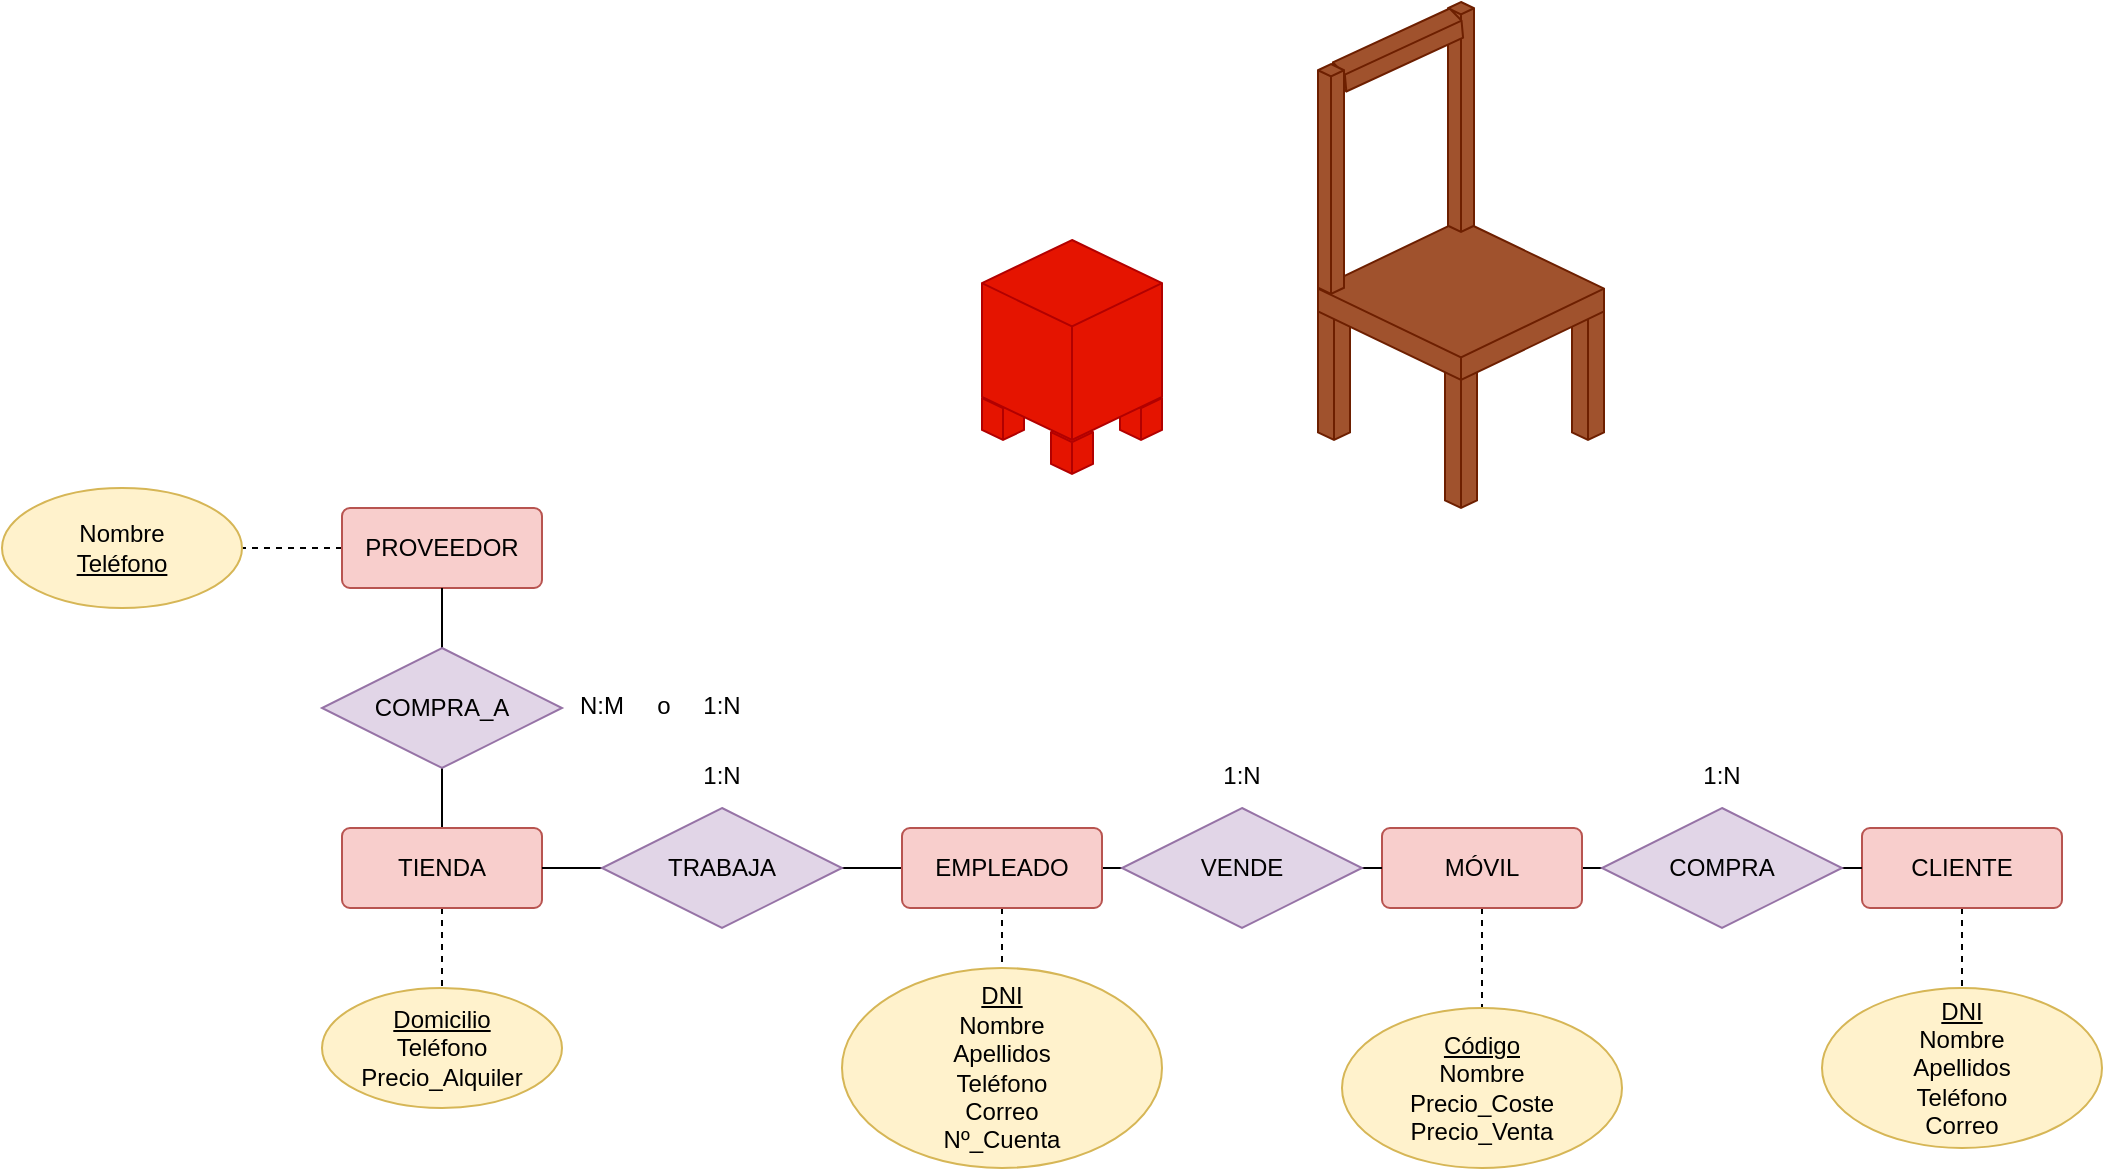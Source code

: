 <mxfile version="20.4.0" type="github">
  <diagram id="R2lEEEUBdFMjLlhIrx00" name="Page-1">
    <mxGraphModel dx="620" dy="329" grid="1" gridSize="10" guides="1" tooltips="1" connect="1" arrows="0" fold="1" page="1" pageScale="1" pageWidth="1169" pageHeight="827" math="0" shadow="0" extFonts="Permanent Marker^https://fonts.googleapis.com/css?family=Permanent+Marker">
      <root>
        <mxCell id="0" />
        <mxCell id="1" parent="0" />
        <mxCell id="_0ClzWE6ZuNeaNiOkw28-49" value="" style="html=1;whiteSpace=wrap;shape=isoCube2;backgroundOutline=1;isoAngle=15;rounded=0;fillColor=#a0522d;fontColor=#ffffff;strokeColor=#6D1F00;" vertex="1" parent="1">
          <mxGeometry x="717" y="146" width="16" height="74" as="geometry" />
        </mxCell>
        <mxCell id="_0ClzWE6ZuNeaNiOkw28-48" value="" style="html=1;whiteSpace=wrap;shape=isoCube2;backgroundOutline=1;isoAngle=15;rounded=0;fillColor=#a0522d;fontColor=#ffffff;strokeColor=#6D1F00;" vertex="1" parent="1">
          <mxGeometry x="844" y="146" width="16" height="74" as="geometry" />
        </mxCell>
        <mxCell id="_0ClzWE6ZuNeaNiOkw28-16" style="edgeStyle=orthogonalEdgeStyle;rounded=0;orthogonalLoop=1;jettySize=auto;html=1;exitX=0.5;exitY=1;exitDx=0;exitDy=0;entryX=0.5;entryY=0;entryDx=0;entryDy=0;dashed=1;endArrow=none;endFill=0;" edge="1" parent="1" source="_0ClzWE6ZuNeaNiOkw28-2" target="_0ClzWE6ZuNeaNiOkw28-15">
          <mxGeometry relative="1" as="geometry" />
        </mxCell>
        <mxCell id="_0ClzWE6ZuNeaNiOkw28-21" style="edgeStyle=orthogonalEdgeStyle;rounded=0;orthogonalLoop=1;jettySize=auto;html=1;exitX=0;exitY=0.5;exitDx=0;exitDy=0;entryX=1;entryY=0.5;entryDx=0;entryDy=0;endArrow=none;endFill=0;" edge="1" parent="1" source="_0ClzWE6ZuNeaNiOkw28-2" target="_0ClzWE6ZuNeaNiOkw28-20">
          <mxGeometry relative="1" as="geometry" />
        </mxCell>
        <mxCell id="_0ClzWE6ZuNeaNiOkw28-24" style="edgeStyle=orthogonalEdgeStyle;rounded=0;orthogonalLoop=1;jettySize=auto;html=1;exitX=1;exitY=0.5;exitDx=0;exitDy=0;entryX=0;entryY=0.5;entryDx=0;entryDy=0;endArrow=none;endFill=0;" edge="1" parent="1" source="_0ClzWE6ZuNeaNiOkw28-2" target="_0ClzWE6ZuNeaNiOkw28-23">
          <mxGeometry relative="1" as="geometry" />
        </mxCell>
        <mxCell id="_0ClzWE6ZuNeaNiOkw28-2" value="EMPLEADO" style="rounded=1;arcSize=10;whiteSpace=wrap;html=1;align=center;fillColor=#f8cecc;strokeColor=#b85450;" vertex="1" parent="1">
          <mxGeometry x="509" y="414" width="100" height="40" as="geometry" />
        </mxCell>
        <mxCell id="_0ClzWE6ZuNeaNiOkw28-14" style="edgeStyle=orthogonalEdgeStyle;rounded=0;orthogonalLoop=1;jettySize=auto;html=1;exitX=0.5;exitY=1;exitDx=0;exitDy=0;entryX=0.5;entryY=0;entryDx=0;entryDy=0;dashed=1;endArrow=none;endFill=0;" edge="1" parent="1" source="_0ClzWE6ZuNeaNiOkw28-3" target="_0ClzWE6ZuNeaNiOkw28-13">
          <mxGeometry relative="1" as="geometry" />
        </mxCell>
        <mxCell id="_0ClzWE6ZuNeaNiOkw28-3" value="CLIENTE" style="rounded=1;arcSize=10;whiteSpace=wrap;html=1;align=center;fillColor=#f8cecc;strokeColor=#b85450;" vertex="1" parent="1">
          <mxGeometry x="989" y="414" width="100" height="40" as="geometry" />
        </mxCell>
        <mxCell id="_0ClzWE6ZuNeaNiOkw28-8" style="edgeStyle=orthogonalEdgeStyle;rounded=0;orthogonalLoop=1;jettySize=auto;html=1;exitX=0.5;exitY=1;exitDx=0;exitDy=0;entryX=0.5;entryY=0;entryDx=0;entryDy=0;endArrow=none;endFill=0;dashed=1;" edge="1" parent="1" source="_0ClzWE6ZuNeaNiOkw28-4" target="_0ClzWE6ZuNeaNiOkw28-7">
          <mxGeometry relative="1" as="geometry" />
        </mxCell>
        <mxCell id="_0ClzWE6ZuNeaNiOkw28-27" style="edgeStyle=orthogonalEdgeStyle;rounded=0;orthogonalLoop=1;jettySize=auto;html=1;exitX=1;exitY=0.5;exitDx=0;exitDy=0;entryX=0;entryY=0.5;entryDx=0;entryDy=0;endArrow=none;endFill=0;" edge="1" parent="1" source="_0ClzWE6ZuNeaNiOkw28-4" target="_0ClzWE6ZuNeaNiOkw28-26">
          <mxGeometry relative="1" as="geometry" />
        </mxCell>
        <mxCell id="_0ClzWE6ZuNeaNiOkw28-4" value="MÓVIL" style="rounded=1;arcSize=10;whiteSpace=wrap;html=1;align=center;fillColor=#f8cecc;strokeColor=#b85450;" vertex="1" parent="1">
          <mxGeometry x="749" y="414" width="100" height="40" as="geometry" />
        </mxCell>
        <mxCell id="_0ClzWE6ZuNeaNiOkw28-12" style="edgeStyle=orthogonalEdgeStyle;rounded=0;orthogonalLoop=1;jettySize=auto;html=1;exitX=0;exitY=0.5;exitDx=0;exitDy=0;entryX=1;entryY=0.5;entryDx=0;entryDy=0;dashed=1;endArrow=none;endFill=0;" edge="1" parent="1" source="_0ClzWE6ZuNeaNiOkw28-5" target="_0ClzWE6ZuNeaNiOkw28-11">
          <mxGeometry relative="1" as="geometry" />
        </mxCell>
        <mxCell id="_0ClzWE6ZuNeaNiOkw28-5" value="PROVEEDOR" style="rounded=1;arcSize=10;whiteSpace=wrap;html=1;align=center;fillColor=#f8cecc;strokeColor=#b85450;" vertex="1" parent="1">
          <mxGeometry x="229" y="254" width="100" height="40" as="geometry" />
        </mxCell>
        <mxCell id="_0ClzWE6ZuNeaNiOkw28-10" style="edgeStyle=orthogonalEdgeStyle;rounded=0;orthogonalLoop=1;jettySize=auto;html=1;exitX=0.5;exitY=1;exitDx=0;exitDy=0;entryX=0.5;entryY=0;entryDx=0;entryDy=0;dashed=1;endArrow=none;endFill=0;" edge="1" parent="1" source="_0ClzWE6ZuNeaNiOkw28-6" target="_0ClzWE6ZuNeaNiOkw28-9">
          <mxGeometry relative="1" as="geometry" />
        </mxCell>
        <mxCell id="_0ClzWE6ZuNeaNiOkw28-18" style="edgeStyle=orthogonalEdgeStyle;rounded=0;orthogonalLoop=1;jettySize=auto;html=1;exitX=0.5;exitY=0;exitDx=0;exitDy=0;entryX=0.5;entryY=1;entryDx=0;entryDy=0;endArrow=none;endFill=0;" edge="1" parent="1" source="_0ClzWE6ZuNeaNiOkw28-6" target="_0ClzWE6ZuNeaNiOkw28-17">
          <mxGeometry relative="1" as="geometry" />
        </mxCell>
        <mxCell id="_0ClzWE6ZuNeaNiOkw28-6" value="TIENDA" style="rounded=1;arcSize=10;whiteSpace=wrap;html=1;align=center;fillColor=#f8cecc;strokeColor=#b85450;" vertex="1" parent="1">
          <mxGeometry x="229" y="414" width="100" height="40" as="geometry" />
        </mxCell>
        <mxCell id="_0ClzWE6ZuNeaNiOkw28-7" value="&lt;u&gt;Código&lt;/u&gt;&lt;br&gt;Nombre&lt;br&gt;Precio_Coste&lt;br&gt;Precio_Venta" style="ellipse;whiteSpace=wrap;html=1;align=center;rounded=0;fillColor=#fff2cc;strokeColor=#d6b656;" vertex="1" parent="1">
          <mxGeometry x="729" y="504" width="140" height="80" as="geometry" />
        </mxCell>
        <mxCell id="_0ClzWE6ZuNeaNiOkw28-9" value="&lt;u&gt;Domicilio&lt;/u&gt;&lt;br&gt;Teléfono&lt;br&gt;Precio_Alquiler" style="ellipse;whiteSpace=wrap;html=1;align=center;rounded=0;fillColor=#fff2cc;strokeColor=#d6b656;" vertex="1" parent="1">
          <mxGeometry x="219" y="494" width="120" height="60" as="geometry" />
        </mxCell>
        <mxCell id="_0ClzWE6ZuNeaNiOkw28-11" value="Nombre&lt;br&gt;&lt;u&gt;Teléfono&lt;/u&gt;" style="ellipse;whiteSpace=wrap;html=1;align=center;rounded=0;fillColor=#fff2cc;strokeColor=#d6b656;" vertex="1" parent="1">
          <mxGeometry x="59" y="244" width="120" height="60" as="geometry" />
        </mxCell>
        <mxCell id="_0ClzWE6ZuNeaNiOkw28-13" value="&lt;u&gt;DNI&lt;/u&gt;&lt;br&gt;Nombre&lt;br&gt;Apellidos&lt;br&gt;Teléfono&lt;br&gt;Correo" style="ellipse;whiteSpace=wrap;html=1;align=center;rounded=0;fillColor=#fff2cc;strokeColor=#d6b656;" vertex="1" parent="1">
          <mxGeometry x="969" y="494" width="140" height="80" as="geometry" />
        </mxCell>
        <mxCell id="_0ClzWE6ZuNeaNiOkw28-15" value="&lt;u&gt;DNI&lt;/u&gt;&lt;br&gt;Nombre&lt;br&gt;Apellidos&lt;br&gt;Teléfono&lt;br&gt;Correo&lt;br&gt;Nº_Cuenta" style="ellipse;whiteSpace=wrap;html=1;align=center;rounded=0;fillColor=#fff2cc;strokeColor=#d6b656;" vertex="1" parent="1">
          <mxGeometry x="479" y="484" width="160" height="100" as="geometry" />
        </mxCell>
        <mxCell id="_0ClzWE6ZuNeaNiOkw28-19" style="edgeStyle=orthogonalEdgeStyle;rounded=0;orthogonalLoop=1;jettySize=auto;html=1;exitX=0.5;exitY=0;exitDx=0;exitDy=0;entryX=0.5;entryY=1;entryDx=0;entryDy=0;endArrow=none;endFill=0;" edge="1" parent="1" source="_0ClzWE6ZuNeaNiOkw28-17" target="_0ClzWE6ZuNeaNiOkw28-5">
          <mxGeometry relative="1" as="geometry" />
        </mxCell>
        <mxCell id="_0ClzWE6ZuNeaNiOkw28-17" value="COMPRA_A" style="shape=rhombus;perimeter=rhombusPerimeter;whiteSpace=wrap;html=1;align=center;rounded=0;fillColor=#e1d5e7;strokeColor=#9673a6;" vertex="1" parent="1">
          <mxGeometry x="219" y="324" width="120" height="60" as="geometry" />
        </mxCell>
        <mxCell id="_0ClzWE6ZuNeaNiOkw28-22" style="edgeStyle=orthogonalEdgeStyle;rounded=0;orthogonalLoop=1;jettySize=auto;html=1;exitX=0;exitY=0.5;exitDx=0;exitDy=0;entryX=1;entryY=0.5;entryDx=0;entryDy=0;endArrow=none;endFill=0;" edge="1" parent="1" source="_0ClzWE6ZuNeaNiOkw28-20" target="_0ClzWE6ZuNeaNiOkw28-6">
          <mxGeometry relative="1" as="geometry" />
        </mxCell>
        <mxCell id="_0ClzWE6ZuNeaNiOkw28-20" value="TRABAJA" style="shape=rhombus;perimeter=rhombusPerimeter;whiteSpace=wrap;html=1;align=center;rounded=0;fillColor=#e1d5e7;strokeColor=#9673a6;" vertex="1" parent="1">
          <mxGeometry x="359" y="404" width="120" height="60" as="geometry" />
        </mxCell>
        <mxCell id="_0ClzWE6ZuNeaNiOkw28-25" style="edgeStyle=orthogonalEdgeStyle;rounded=0;orthogonalLoop=1;jettySize=auto;html=1;exitX=1;exitY=0.5;exitDx=0;exitDy=0;entryX=0;entryY=0.5;entryDx=0;entryDy=0;endArrow=none;endFill=0;" edge="1" parent="1" source="_0ClzWE6ZuNeaNiOkw28-23" target="_0ClzWE6ZuNeaNiOkw28-4">
          <mxGeometry relative="1" as="geometry" />
        </mxCell>
        <mxCell id="_0ClzWE6ZuNeaNiOkw28-23" value="VENDE" style="shape=rhombus;perimeter=rhombusPerimeter;whiteSpace=wrap;html=1;align=center;rounded=0;fillColor=#e1d5e7;strokeColor=#9673a6;" vertex="1" parent="1">
          <mxGeometry x="619" y="404" width="120" height="60" as="geometry" />
        </mxCell>
        <mxCell id="_0ClzWE6ZuNeaNiOkw28-28" style="edgeStyle=orthogonalEdgeStyle;rounded=0;orthogonalLoop=1;jettySize=auto;html=1;exitX=1;exitY=0.5;exitDx=0;exitDy=0;entryX=0;entryY=0.5;entryDx=0;entryDy=0;endArrow=none;endFill=0;" edge="1" parent="1" source="_0ClzWE6ZuNeaNiOkw28-26" target="_0ClzWE6ZuNeaNiOkw28-3">
          <mxGeometry relative="1" as="geometry" />
        </mxCell>
        <mxCell id="_0ClzWE6ZuNeaNiOkw28-26" value="COMPRA" style="shape=rhombus;perimeter=rhombusPerimeter;whiteSpace=wrap;html=1;align=center;rounded=0;fillColor=#e1d5e7;strokeColor=#9673a6;" vertex="1" parent="1">
          <mxGeometry x="859" y="404" width="120" height="60" as="geometry" />
        </mxCell>
        <mxCell id="_0ClzWE6ZuNeaNiOkw28-29" value="1:N" style="text;strokeColor=none;fillColor=none;spacingLeft=4;spacingRight=4;overflow=hidden;rotatable=0;points=[[0,0.5],[1,0.5]];portConstraint=eastwest;fontSize=12;rounded=0;align=center;" vertex="1" parent="1">
          <mxGeometry x="899" y="374" width="40" height="30" as="geometry" />
        </mxCell>
        <mxCell id="_0ClzWE6ZuNeaNiOkw28-30" value="1:N" style="text;strokeColor=none;fillColor=none;spacingLeft=4;spacingRight=4;overflow=hidden;rotatable=0;points=[[0,0.5],[1,0.5]];portConstraint=eastwest;fontSize=12;rounded=0;align=center;" vertex="1" parent="1">
          <mxGeometry x="659" y="374" width="40" height="30" as="geometry" />
        </mxCell>
        <mxCell id="_0ClzWE6ZuNeaNiOkw28-31" value="1:N" style="text;strokeColor=none;fillColor=none;spacingLeft=4;spacingRight=4;overflow=hidden;rotatable=0;points=[[0,0.5],[1,0.5]];portConstraint=eastwest;fontSize=12;rounded=0;align=center;" vertex="1" parent="1">
          <mxGeometry x="399" y="374" width="40" height="30" as="geometry" />
        </mxCell>
        <mxCell id="_0ClzWE6ZuNeaNiOkw28-32" value="N:M" style="text;strokeColor=none;fillColor=none;spacingLeft=4;spacingRight=4;overflow=hidden;rotatable=0;points=[[0,0.5],[1,0.5]];portConstraint=eastwest;fontSize=12;rounded=0;align=center;" vertex="1" parent="1">
          <mxGeometry x="339" y="339" width="40" height="30" as="geometry" />
        </mxCell>
        <mxCell id="_0ClzWE6ZuNeaNiOkw28-35" value="1:N" style="text;strokeColor=none;fillColor=none;spacingLeft=4;spacingRight=4;overflow=hidden;rotatable=0;points=[[0,0.5],[1,0.5]];portConstraint=eastwest;fontSize=12;rounded=0;align=center;" vertex="1" parent="1">
          <mxGeometry x="399" y="339" width="40" height="30" as="geometry" />
        </mxCell>
        <mxCell id="_0ClzWE6ZuNeaNiOkw28-36" value="o" style="text;html=1;strokeColor=none;fillColor=none;align=center;verticalAlign=middle;whiteSpace=wrap;rounded=0;" vertex="1" parent="1">
          <mxGeometry x="360" y="338" width="60" height="30" as="geometry" />
        </mxCell>
        <mxCell id="_0ClzWE6ZuNeaNiOkw28-42" value="" style="html=1;whiteSpace=wrap;shape=isoCube2;backgroundOutline=1;isoAngle=15;rounded=0;fillColor=#e51400;fontColor=#ffffff;strokeColor=#B20000;" vertex="1" parent="1">
          <mxGeometry x="549" y="194" width="21" height="26" as="geometry" />
        </mxCell>
        <mxCell id="_0ClzWE6ZuNeaNiOkw28-43" value="" style="html=1;whiteSpace=wrap;shape=isoCube2;backgroundOutline=1;isoAngle=15;rounded=0;" vertex="1" parent="1">
          <mxGeometry x="583.5" y="178" width="21" height="26" as="geometry" />
        </mxCell>
        <mxCell id="_0ClzWE6ZuNeaNiOkw28-44" value="" style="html=1;whiteSpace=wrap;shape=isoCube2;backgroundOutline=1;isoAngle=15;rounded=0;fillColor=#e51400;fontColor=#ffffff;strokeColor=#B20000;" vertex="1" parent="1">
          <mxGeometry x="618" y="194" width="21" height="26" as="geometry" />
        </mxCell>
        <mxCell id="_0ClzWE6ZuNeaNiOkw28-45" value="" style="html=1;whiteSpace=wrap;shape=isoCube2;backgroundOutline=1;isoAngle=15;rounded=0;fillColor=#e51400;fontColor=#ffffff;strokeColor=#B20000;" vertex="1" parent="1">
          <mxGeometry x="583.5" y="211" width="21" height="26" as="geometry" />
        </mxCell>
        <mxCell id="_0ClzWE6ZuNeaNiOkw28-46" value="" style="html=1;whiteSpace=wrap;shape=isoCube2;backgroundOutline=1;isoAngle=15;rounded=0;fillColor=#a0522d;fontColor=#ffffff;strokeColor=#6D1F00;" vertex="1" parent="1">
          <mxGeometry x="780.5" y="180" width="16" height="74" as="geometry" />
        </mxCell>
        <mxCell id="_0ClzWE6ZuNeaNiOkw28-47" value="" style="html=1;whiteSpace=wrap;shape=isoCube2;backgroundOutline=1;isoAngle=15;rounded=0;fillColor=#a0522d;fontColor=#ffffff;strokeColor=#6D1F00;" vertex="1" parent="1">
          <mxGeometry x="717" y="110" width="143" height="80" as="geometry" />
        </mxCell>
        <mxCell id="_0ClzWE6ZuNeaNiOkw28-51" value="" style="html=1;whiteSpace=wrap;shape=isoCube2;backgroundOutline=1;isoAngle=15;rounded=0;fillColor=#a0522d;fontColor=#ffffff;strokeColor=#6D1F00;" vertex="1" parent="1">
          <mxGeometry x="782" y="1" width="13" height="115" as="geometry" />
        </mxCell>
        <mxCell id="_0ClzWE6ZuNeaNiOkw28-52" value="" style="html=1;whiteSpace=wrap;shape=isoCube2;backgroundOutline=1;isoAngle=11.257;rounded=0;rotation=-114.8;fillColor=#a0522d;fontColor=#ffffff;strokeColor=#6D1F00;" vertex="1" parent="1">
          <mxGeometry x="749" y="-10" width="16" height="70" as="geometry" />
        </mxCell>
        <mxCell id="_0ClzWE6ZuNeaNiOkw28-50" value="" style="html=1;whiteSpace=wrap;shape=isoCube2;backgroundOutline=1;isoAngle=15;rounded=0;fillColor=#a0522d;fontColor=#ffffff;strokeColor=#6D1F00;" vertex="1" parent="1">
          <mxGeometry x="717" y="32" width="13" height="115" as="geometry" />
        </mxCell>
        <mxCell id="_0ClzWE6ZuNeaNiOkw28-41" value="" style="html=1;whiteSpace=wrap;shape=isoCube2;backgroundOutline=1;isoAngle=15;rounded=0;fillColor=#e51400;fontColor=#ffffff;strokeColor=#B20000;" vertex="1" parent="1">
          <mxGeometry x="549" y="120" width="90" height="100" as="geometry" />
        </mxCell>
      </root>
    </mxGraphModel>
  </diagram>
</mxfile>
